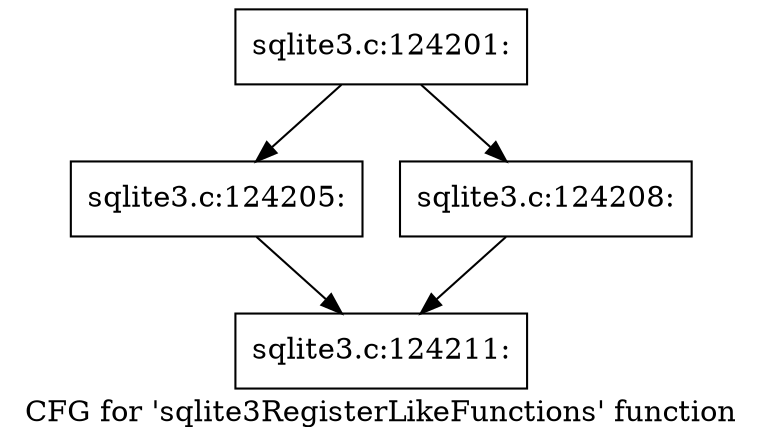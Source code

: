 digraph "CFG for 'sqlite3RegisterLikeFunctions' function" {
	label="CFG for 'sqlite3RegisterLikeFunctions' function";

	Node0x55c0fa22e600 [shape=record,label="{sqlite3.c:124201:}"];
	Node0x55c0fa22e600 -> Node0x55c0fa237690;
	Node0x55c0fa22e600 -> Node0x55c0fa237730;
	Node0x55c0fa237690 [shape=record,label="{sqlite3.c:124205:}"];
	Node0x55c0fa237690 -> Node0x55c0fa2376e0;
	Node0x55c0fa237730 [shape=record,label="{sqlite3.c:124208:}"];
	Node0x55c0fa237730 -> Node0x55c0fa2376e0;
	Node0x55c0fa2376e0 [shape=record,label="{sqlite3.c:124211:}"];
}

